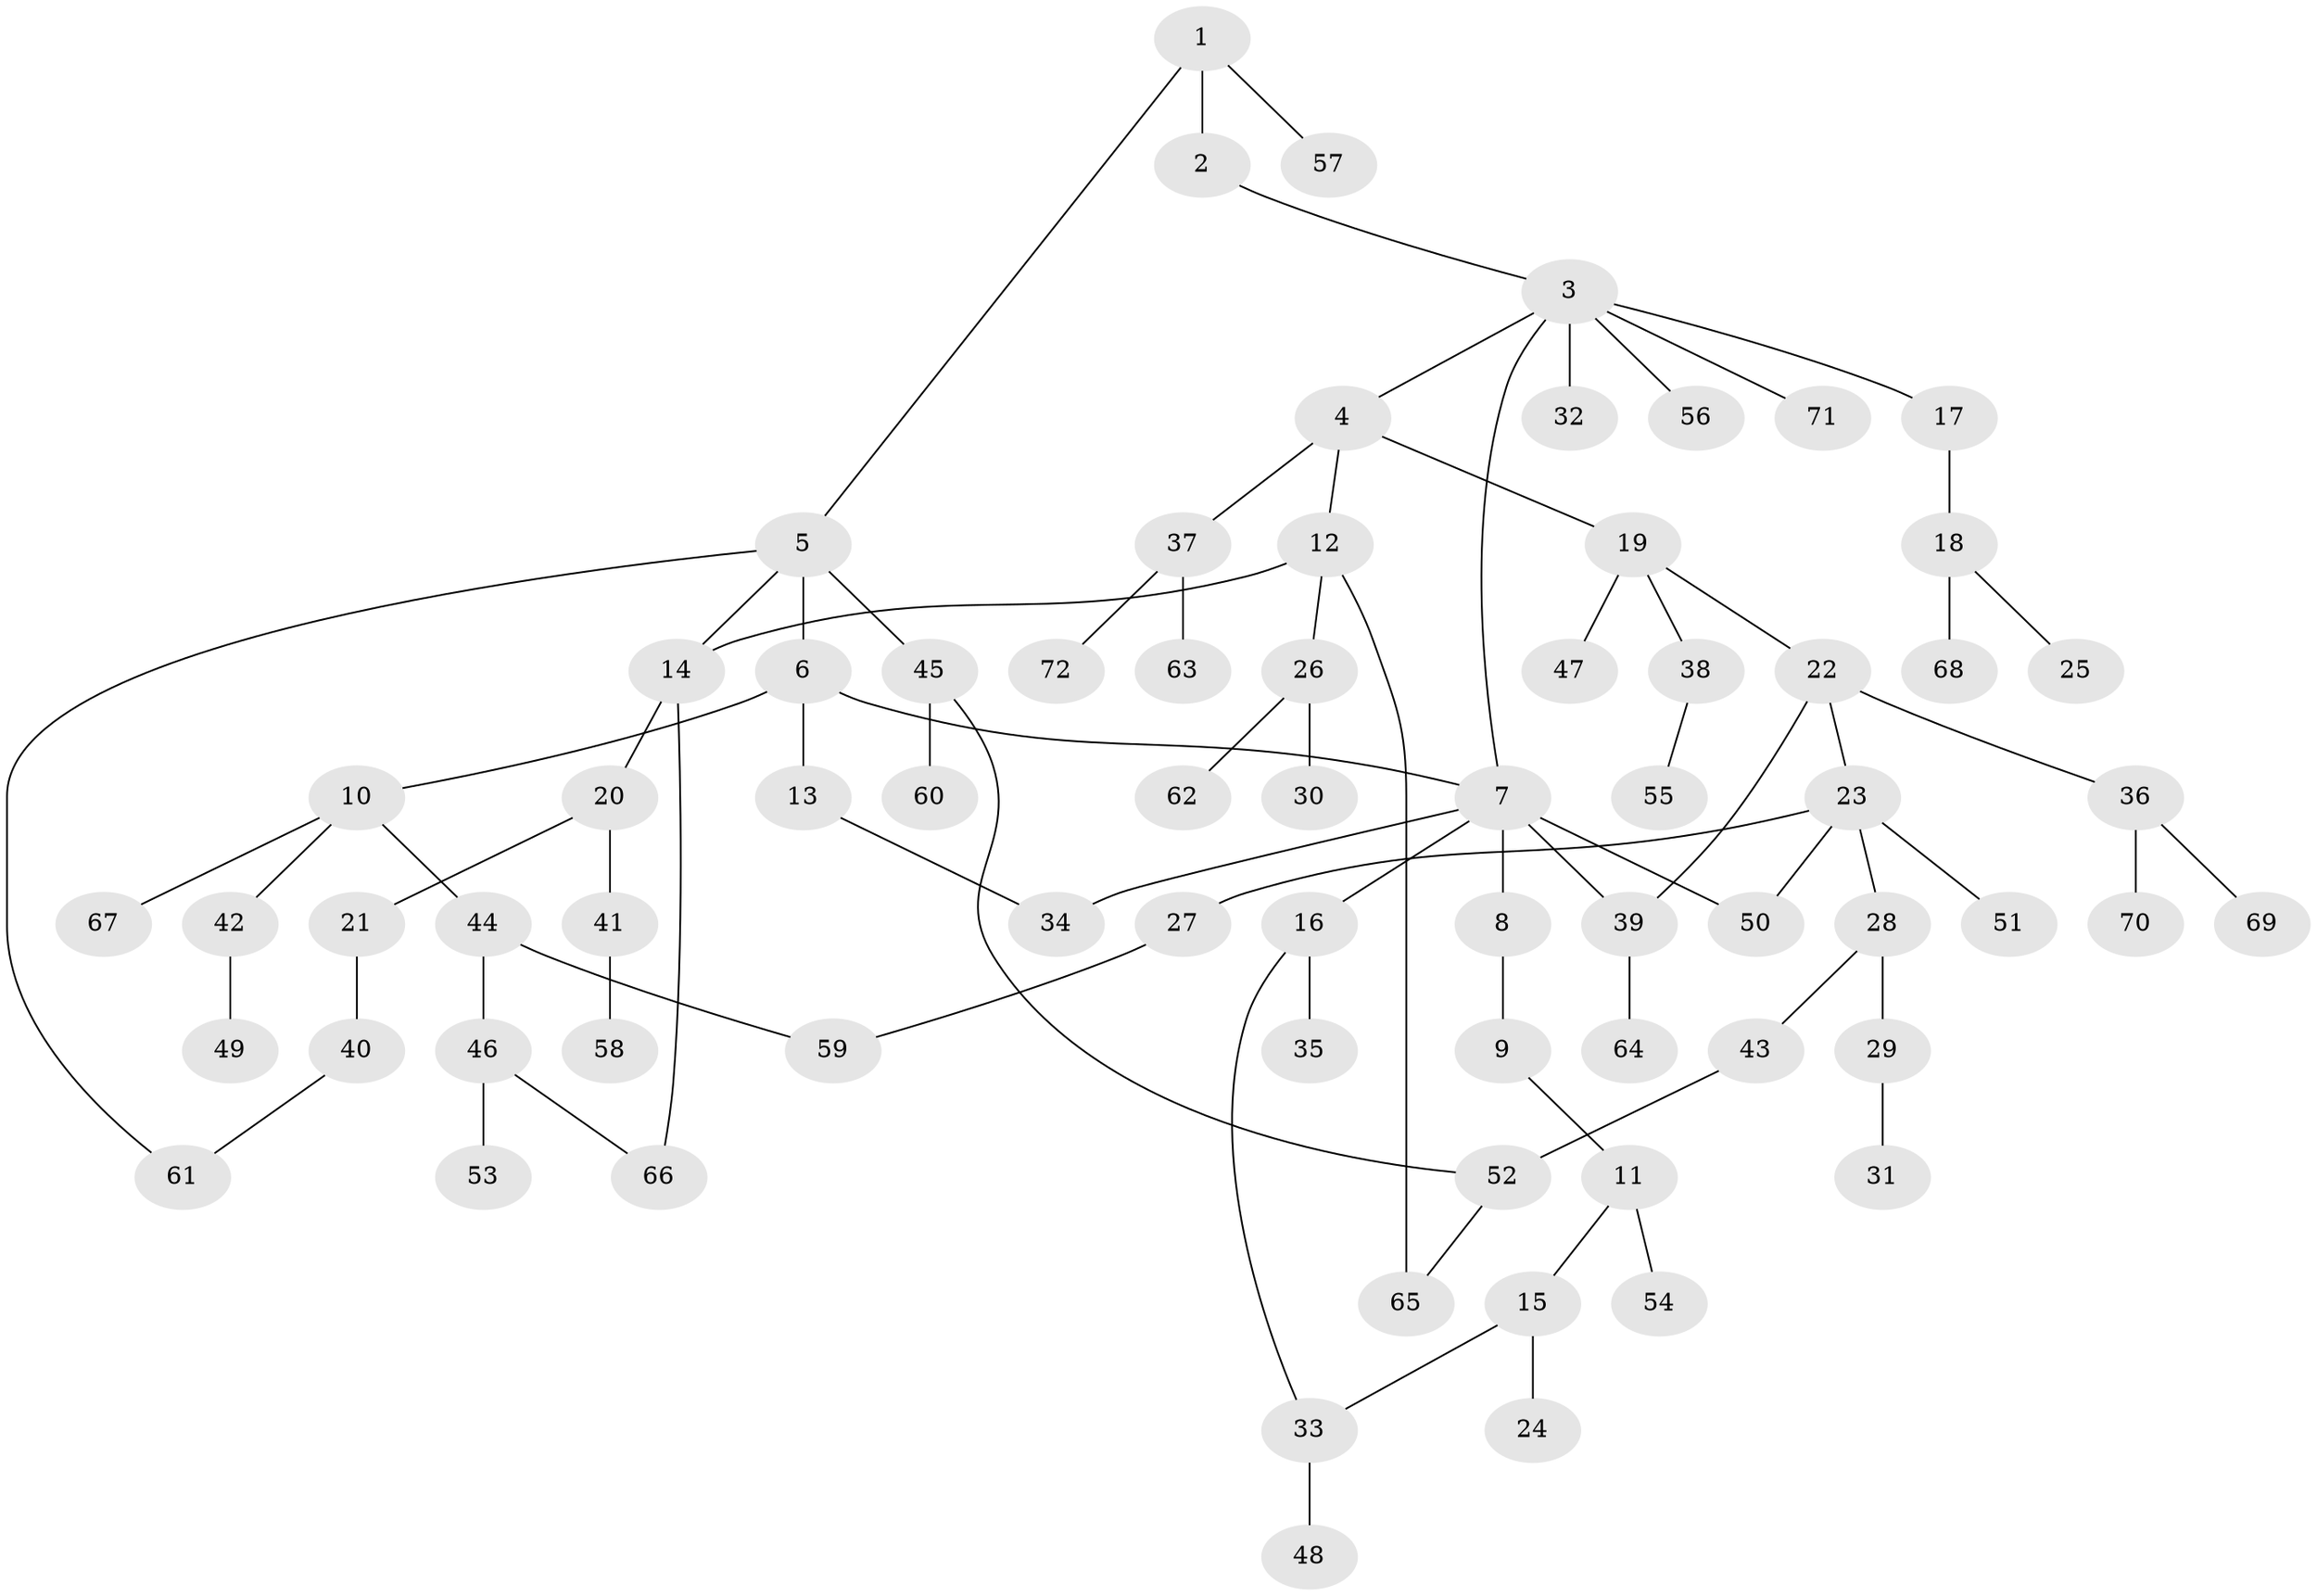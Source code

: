 // coarse degree distribution, {3: 0.14, 6: 0.04, 7: 0.04, 4: 0.08, 2: 0.36, 5: 0.02, 1: 0.32}
// Generated by graph-tools (version 1.1) at 2025/51/02/27/25 19:51:36]
// undirected, 72 vertices, 82 edges
graph export_dot {
graph [start="1"]
  node [color=gray90,style=filled];
  1;
  2;
  3;
  4;
  5;
  6;
  7;
  8;
  9;
  10;
  11;
  12;
  13;
  14;
  15;
  16;
  17;
  18;
  19;
  20;
  21;
  22;
  23;
  24;
  25;
  26;
  27;
  28;
  29;
  30;
  31;
  32;
  33;
  34;
  35;
  36;
  37;
  38;
  39;
  40;
  41;
  42;
  43;
  44;
  45;
  46;
  47;
  48;
  49;
  50;
  51;
  52;
  53;
  54;
  55;
  56;
  57;
  58;
  59;
  60;
  61;
  62;
  63;
  64;
  65;
  66;
  67;
  68;
  69;
  70;
  71;
  72;
  1 -- 2;
  1 -- 5;
  1 -- 57;
  2 -- 3;
  3 -- 4;
  3 -- 7;
  3 -- 17;
  3 -- 32;
  3 -- 56;
  3 -- 71;
  4 -- 12;
  4 -- 19;
  4 -- 37;
  5 -- 6;
  5 -- 45;
  5 -- 14;
  5 -- 61;
  6 -- 10;
  6 -- 13;
  6 -- 7;
  7 -- 8;
  7 -- 16;
  7 -- 34;
  7 -- 39;
  7 -- 50;
  8 -- 9;
  9 -- 11;
  10 -- 42;
  10 -- 44;
  10 -- 67;
  11 -- 15;
  11 -- 54;
  12 -- 14;
  12 -- 26;
  12 -- 65;
  13 -- 34;
  14 -- 20;
  14 -- 66;
  15 -- 24;
  15 -- 33;
  16 -- 35;
  16 -- 33;
  17 -- 18;
  18 -- 25;
  18 -- 68;
  19 -- 22;
  19 -- 38;
  19 -- 47;
  20 -- 21;
  20 -- 41;
  21 -- 40;
  22 -- 23;
  22 -- 36;
  22 -- 39;
  23 -- 27;
  23 -- 28;
  23 -- 50;
  23 -- 51;
  26 -- 30;
  26 -- 62;
  27 -- 59;
  28 -- 29;
  28 -- 43;
  29 -- 31;
  33 -- 48;
  36 -- 69;
  36 -- 70;
  37 -- 63;
  37 -- 72;
  38 -- 55;
  39 -- 64;
  40 -- 61;
  41 -- 58;
  42 -- 49;
  43 -- 52;
  44 -- 46;
  44 -- 59;
  45 -- 52;
  45 -- 60;
  46 -- 53;
  46 -- 66;
  52 -- 65;
}
